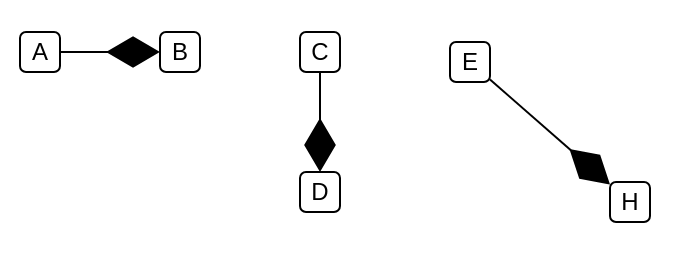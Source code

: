 <mxfile 
  version="25.0.2"
  >
  <diagram
    name="-"
    >
    <mxGraphModel
      grid="1" 
      gridSize="10" 
      guides="1" 
      tooltips="1" 
      connect="1" 
      arrows="1" 
      fold="1" 
      page="1" 
      pageScale="1" 
      pageWidth="1" 
      pageHeight="1" 
      math="0" 
      shadow="0"
      >
      <root>
        <mxCell
          id="page"
          />
        <mxCell
          id="root" 
          parent="page"
          />
        <mxCell
          style="verticalAlign=top;aspect=fixed;align=center;spacingLeft=5;spacingRight=5;spacingBottom=5;strokeColor=none;" 
          id="shape_" 
          parent="root" 
          value=" " 
          vertex="1"
          >
          <mxGeometry
            as="geometry" 
            width="340" 
            height="120" 
            x="0" 
            y="0"
            />
          </mxCell>
        <mxCell
          style="verticalAlign=top;aspect=fixed;align=center;spacingLeft=5;spacingRight=5;spacingBottom=5;noLabel=1;opacity=0;" 
          id="column" 
          parent="shape_" 
          value="Column" 
          vertex="1"
          >
          <mxGeometry
            as="geometry" 
            width="90" 
            height="100" 
            x="10" 
            y="10"
            />
          </mxCell>
        <mxCell
          style="rounded=1;whiteSpace=wrap;verticalAlign=middle;align=center;" 
          id="entity_a" 
          parent="column" 
          value="A" 
          vertex="1"
          >
          <mxGeometry
            width="20" 
            height="20" 
            as="geometry" 
            x="0" 
            y="0"
            />
          </mxCell>
        <mxCell
          style="rounded=1;whiteSpace=wrap;verticalAlign=middle;align=center;" 
          id="entity_b" 
          parent="column" 
          value="B" 
          vertex="1"
          >
          <mxGeometry
            width="20" 
            height="20" 
            as="geometry" 
            x="70" 
            y="0"
            />
          </mxCell>
        <mxCell
          style="verticalAlign=top;aspect=fixed;align=center;spacingLeft=5;spacingRight=5;spacingBottom=5;noLabel=1;opacity=0;" 
          id="row" 
          parent="shape_" 
          value="Row" 
          vertex="1"
          >
          <mxGeometry
            as="geometry" 
            width="20" 
            height="100" 
            x="150" 
            y="10"
            />
          </mxCell>
        <mxCell
          style="rounded=1;whiteSpace=wrap;verticalAlign=middle;align=center;" 
          id="entity_c" 
          parent="row" 
          value="C" 
          vertex="1"
          >
          <mxGeometry
            width="20" 
            height="20" 
            as="geometry" 
            x="0" 
            y="0"
            />
          </mxCell>
        <mxCell
          style="rounded=1;whiteSpace=wrap;verticalAlign=middle;align=center;" 
          id="entity_d" 
          parent="row" 
          value="D" 
          vertex="1"
          >
          <mxGeometry
            width="20" 
            height="20" 
            as="geometry" 
            x="0" 
            y="70"
            />
          </mxCell>
        <mxCell
          style="verticalAlign=top;aspect=fixed;align=center;spacingLeft=5;spacingRight=5;spacingBottom=5;noLabel=1;opacity=0;" 
          id="column_2" 
          parent="shape_" 
          value="Column" 
          vertex="1"
          >
          <mxGeometry
            as="geometry" 
            width="110" 
            height="100" 
            x="220" 
            y="10"
            />
          </mxCell>
        <mxCell
          style="verticalAlign=top;aspect=fixed;align=center;spacingLeft=5;spacingRight=5;spacingBottom=5;noLabel=1;opacity=0;" 
          id="row_2" 
          parent="column_2" 
          value="Row" 
          vertex="1"
          >
          <mxGeometry
            width="30" 
            height="100" 
            as="geometry" 
            x="0" 
            y="0"
            />
          </mxCell>
        <mxCell
          style="rounded=1;whiteSpace=wrap;verticalAlign=middle;align=center;" 
          id="entity_e" 
          parent="row_2" 
          value="E" 
          vertex="1"
          >
          <mxGeometry
            width="20" 
            height="20" 
            as="geometry" 
            x="5" 
            y="5"
            />
          </mxCell>
        <mxCell
          style="rounded=1;whiteSpace=wrap;verticalAlign=middle;align=center;strokeColor=transparent;fontColor=transparent;" 
          id="invisible_f" 
          parent="row_2" 
          value="F" 
          vertex="1"
          >
          <mxGeometry
            width="10" 
            height="10" 
            as="geometry" 
            x="10" 
            y="85"
            />
          </mxCell>
        <mxCell
          style="verticalAlign=top;aspect=fixed;align=center;spacingLeft=5;spacingRight=5;spacingBottom=5;noLabel=1;opacity=0;" 
          id="row_3" 
          parent="column_2" 
          value="Row" 
          vertex="1"
          >
          <mxGeometry
            width="30" 
            height="100" 
            as="geometry" 
            x="80" 
            y="0"
            />
          </mxCell>
        <mxCell
          style="rounded=1;whiteSpace=wrap;verticalAlign=middle;align=center;strokeColor=transparent;fontColor=transparent;" 
          id="invisible_g" 
          parent="row_3" 
          value="G" 
          vertex="1"
          >
          <mxGeometry
            width="10" 
            height="10" 
            as="geometry" 
            x="10" 
            y="5"
            />
          </mxCell>
        <mxCell
          style="rounded=1;whiteSpace=wrap;verticalAlign=middle;align=center;" 
          id="entity_h" 
          parent="row_3" 
          value="H" 
          vertex="1"
          >
          <mxGeometry
            width="20" 
            height="20" 
            as="geometry" 
            x="5" 
            y="75"
            />
          </mxCell>
        <mxCell
          id="composition2" 
          source="entity_a" 
          target="entity_b" 
          parent="root" 
          edge="1" 
          style="endArrow=diamondThin;endFill=1;endSize=24;html=1;"
          >
          <mxGeometry
            relative="1" 
            as="geometry"
            />
          </mxCell>
        <mxCell
          id="composition2_2" 
          source="entity_c" 
          target="entity_d" 
          parent="root" 
          edge="1" 
          style="endArrow=diamondThin;endFill=1;endSize=24;html=1;"
          >
          <mxGeometry
            relative="1" 
            as="geometry"
            />
          </mxCell>
        <mxCell
          id="composition2_3" 
          source="entity_e" 
          target="entity_h" 
          parent="root" 
          edge="1" 
          style="endArrow=diamondThin;endFill=1;endSize=24;html=1;"
          >
          <mxGeometry
            relative="1" 
            as="geometry"
            />
          </mxCell>
        </root>
      </mxGraphModel>
    </diagram>
  </mxfile>